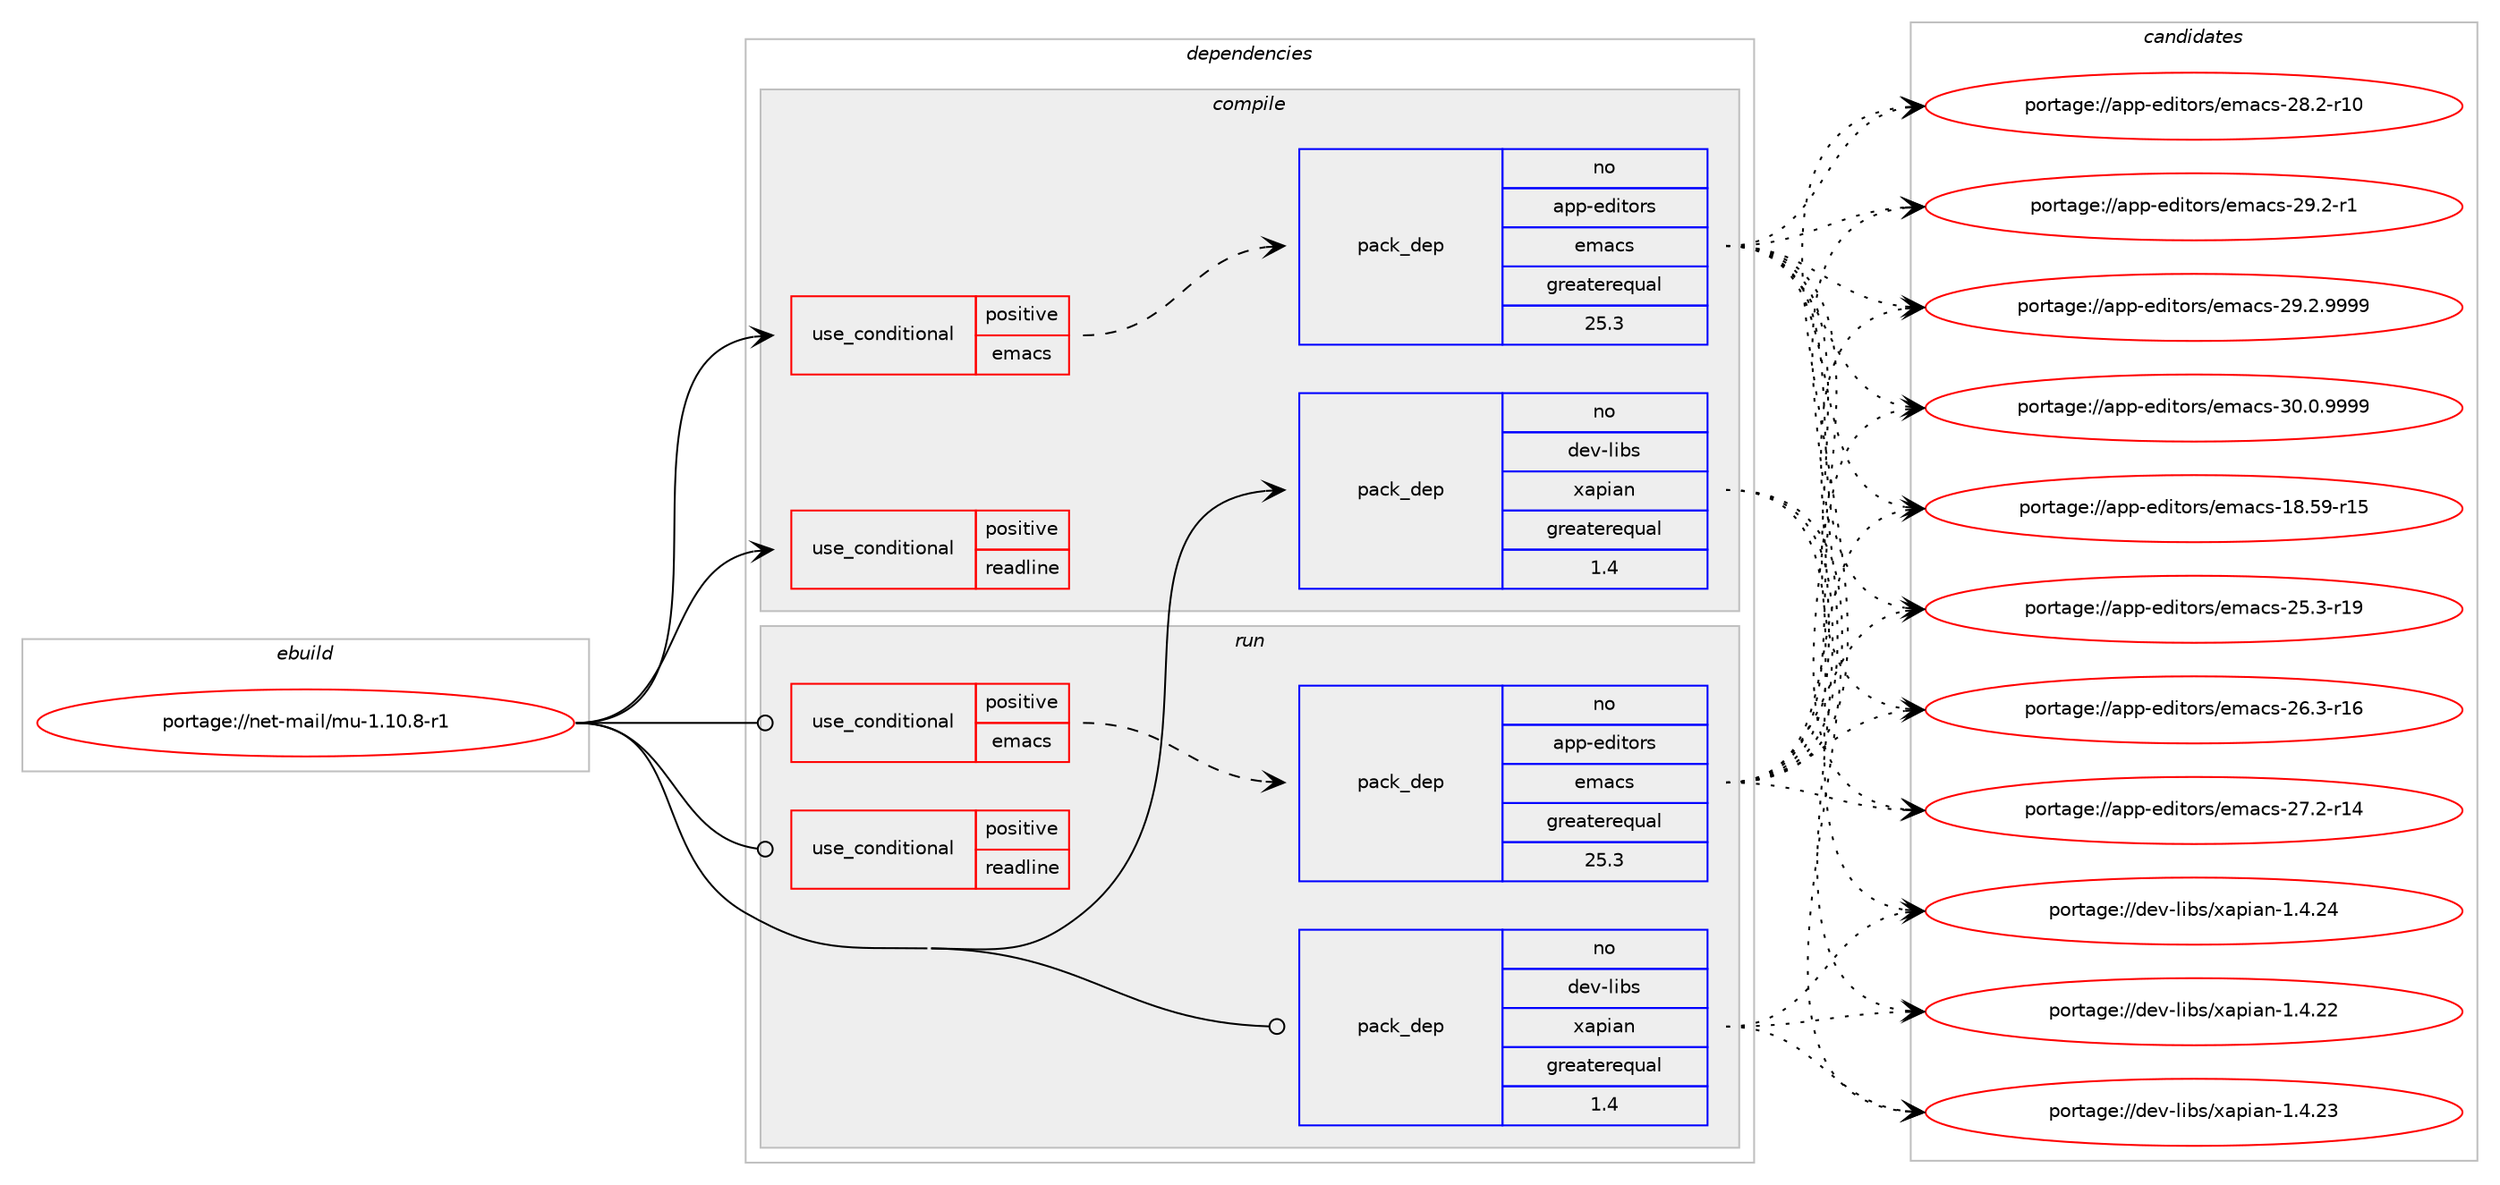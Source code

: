digraph prolog {

# *************
# Graph options
# *************

newrank=true;
concentrate=true;
compound=true;
graph [rankdir=LR,fontname=Helvetica,fontsize=10,ranksep=1.5];#, ranksep=2.5, nodesep=0.2];
edge  [arrowhead=vee];
node  [fontname=Helvetica,fontsize=10];

# **********
# The ebuild
# **********

subgraph cluster_leftcol {
color=gray;
rank=same;
label=<<i>ebuild</i>>;
id [label="portage://net-mail/mu-1.10.8-r1", color=red, width=4, href="../net-mail/mu-1.10.8-r1.svg"];
}

# ****************
# The dependencies
# ****************

subgraph cluster_midcol {
color=gray;
label=<<i>dependencies</i>>;
subgraph cluster_compile {
fillcolor="#eeeeee";
style=filled;
label=<<i>compile</i>>;
subgraph cond3215 {
dependency4975 [label=<<TABLE BORDER="0" CELLBORDER="1" CELLSPACING="0" CELLPADDING="4"><TR><TD ROWSPAN="3" CELLPADDING="10">use_conditional</TD></TR><TR><TD>positive</TD></TR><TR><TD>emacs</TD></TR></TABLE>>, shape=none, color=red];
subgraph pack1708 {
dependency4976 [label=<<TABLE BORDER="0" CELLBORDER="1" CELLSPACING="0" CELLPADDING="4" WIDTH="220"><TR><TD ROWSPAN="6" CELLPADDING="30">pack_dep</TD></TR><TR><TD WIDTH="110">no</TD></TR><TR><TD>app-editors</TD></TR><TR><TD>emacs</TD></TR><TR><TD>greaterequal</TD></TR><TR><TD>25.3</TD></TR></TABLE>>, shape=none, color=blue];
}
dependency4975:e -> dependency4976:w [weight=20,style="dashed",arrowhead="vee"];
}
id:e -> dependency4975:w [weight=20,style="solid",arrowhead="vee"];
subgraph cond3216 {
dependency4977 [label=<<TABLE BORDER="0" CELLBORDER="1" CELLSPACING="0" CELLPADDING="4"><TR><TD ROWSPAN="3" CELLPADDING="10">use_conditional</TD></TR><TR><TD>positive</TD></TR><TR><TD>readline</TD></TR></TABLE>>, shape=none, color=red];
# *** BEGIN UNKNOWN DEPENDENCY TYPE (TODO) ***
# dependency4977 -> package_dependency(portage://net-mail/mu-1.10.8-r1,install,no,sys-libs,readline,none,[,,],any_same_slot,[])
# *** END UNKNOWN DEPENDENCY TYPE (TODO) ***

}
id:e -> dependency4977:w [weight=20,style="solid",arrowhead="vee"];
# *** BEGIN UNKNOWN DEPENDENCY TYPE (TODO) ***
# id -> package_dependency(portage://net-mail/mu-1.10.8-r1,install,no,dev-libs,glib,none,[,,],[slot(2)],[])
# *** END UNKNOWN DEPENDENCY TYPE (TODO) ***

# *** BEGIN UNKNOWN DEPENDENCY TYPE (TODO) ***
# id -> package_dependency(portage://net-mail/mu-1.10.8-r1,install,no,dev-libs,gmime,none,[,,],[slot(3.0)],[])
# *** END UNKNOWN DEPENDENCY TYPE (TODO) ***

subgraph pack1709 {
dependency4978 [label=<<TABLE BORDER="0" CELLBORDER="1" CELLSPACING="0" CELLPADDING="4" WIDTH="220"><TR><TD ROWSPAN="6" CELLPADDING="30">pack_dep</TD></TR><TR><TD WIDTH="110">no</TD></TR><TR><TD>dev-libs</TD></TR><TR><TD>xapian</TD></TR><TR><TD>greaterequal</TD></TR><TR><TD>1.4</TD></TR></TABLE>>, shape=none, color=blue];
}
id:e -> dependency4978:w [weight=20,style="solid",arrowhead="vee"];
}
subgraph cluster_compileandrun {
fillcolor="#eeeeee";
style=filled;
label=<<i>compile and run</i>>;
}
subgraph cluster_run {
fillcolor="#eeeeee";
style=filled;
label=<<i>run</i>>;
subgraph cond3217 {
dependency4979 [label=<<TABLE BORDER="0" CELLBORDER="1" CELLSPACING="0" CELLPADDING="4"><TR><TD ROWSPAN="3" CELLPADDING="10">use_conditional</TD></TR><TR><TD>positive</TD></TR><TR><TD>emacs</TD></TR></TABLE>>, shape=none, color=red];
subgraph pack1710 {
dependency4980 [label=<<TABLE BORDER="0" CELLBORDER="1" CELLSPACING="0" CELLPADDING="4" WIDTH="220"><TR><TD ROWSPAN="6" CELLPADDING="30">pack_dep</TD></TR><TR><TD WIDTH="110">no</TD></TR><TR><TD>app-editors</TD></TR><TR><TD>emacs</TD></TR><TR><TD>greaterequal</TD></TR><TR><TD>25.3</TD></TR></TABLE>>, shape=none, color=blue];
}
dependency4979:e -> dependency4980:w [weight=20,style="dashed",arrowhead="vee"];
}
id:e -> dependency4979:w [weight=20,style="solid",arrowhead="odot"];
subgraph cond3218 {
dependency4981 [label=<<TABLE BORDER="0" CELLBORDER="1" CELLSPACING="0" CELLPADDING="4"><TR><TD ROWSPAN="3" CELLPADDING="10">use_conditional</TD></TR><TR><TD>positive</TD></TR><TR><TD>readline</TD></TR></TABLE>>, shape=none, color=red];
# *** BEGIN UNKNOWN DEPENDENCY TYPE (TODO) ***
# dependency4981 -> package_dependency(portage://net-mail/mu-1.10.8-r1,run,no,sys-libs,readline,none,[,,],any_same_slot,[])
# *** END UNKNOWN DEPENDENCY TYPE (TODO) ***

}
id:e -> dependency4981:w [weight=20,style="solid",arrowhead="odot"];
# *** BEGIN UNKNOWN DEPENDENCY TYPE (TODO) ***
# id -> package_dependency(portage://net-mail/mu-1.10.8-r1,run,no,dev-libs,glib,none,[,,],[slot(2)],[])
# *** END UNKNOWN DEPENDENCY TYPE (TODO) ***

# *** BEGIN UNKNOWN DEPENDENCY TYPE (TODO) ***
# id -> package_dependency(portage://net-mail/mu-1.10.8-r1,run,no,dev-libs,gmime,none,[,,],[slot(3.0)],[])
# *** END UNKNOWN DEPENDENCY TYPE (TODO) ***

subgraph pack1711 {
dependency4982 [label=<<TABLE BORDER="0" CELLBORDER="1" CELLSPACING="0" CELLPADDING="4" WIDTH="220"><TR><TD ROWSPAN="6" CELLPADDING="30">pack_dep</TD></TR><TR><TD WIDTH="110">no</TD></TR><TR><TD>dev-libs</TD></TR><TR><TD>xapian</TD></TR><TR><TD>greaterequal</TD></TR><TR><TD>1.4</TD></TR></TABLE>>, shape=none, color=blue];
}
id:e -> dependency4982:w [weight=20,style="solid",arrowhead="odot"];
}
}

# **************
# The candidates
# **************

subgraph cluster_choices {
rank=same;
color=gray;
label=<<i>candidates</i>>;

subgraph choice1708 {
color=black;
nodesep=1;
choice9711211245101100105116111114115471011099799115454956465357451144953 [label="portage://app-editors/emacs-18.59-r15", color=red, width=4,href="../app-editors/emacs-18.59-r15.svg"];
choice97112112451011001051161111141154710110997991154550534651451144957 [label="portage://app-editors/emacs-25.3-r19", color=red, width=4,href="../app-editors/emacs-25.3-r19.svg"];
choice97112112451011001051161111141154710110997991154550544651451144954 [label="portage://app-editors/emacs-26.3-r16", color=red, width=4,href="../app-editors/emacs-26.3-r16.svg"];
choice97112112451011001051161111141154710110997991154550554650451144952 [label="portage://app-editors/emacs-27.2-r14", color=red, width=4,href="../app-editors/emacs-27.2-r14.svg"];
choice97112112451011001051161111141154710110997991154550564650451144948 [label="portage://app-editors/emacs-28.2-r10", color=red, width=4,href="../app-editors/emacs-28.2-r10.svg"];
choice971121124510110010511611111411547101109979911545505746504511449 [label="portage://app-editors/emacs-29.2-r1", color=red, width=4,href="../app-editors/emacs-29.2-r1.svg"];
choice971121124510110010511611111411547101109979911545505746504657575757 [label="portage://app-editors/emacs-29.2.9999", color=red, width=4,href="../app-editors/emacs-29.2.9999.svg"];
choice971121124510110010511611111411547101109979911545514846484657575757 [label="portage://app-editors/emacs-30.0.9999", color=red, width=4,href="../app-editors/emacs-30.0.9999.svg"];
dependency4976:e -> choice9711211245101100105116111114115471011099799115454956465357451144953:w [style=dotted,weight="100"];
dependency4976:e -> choice97112112451011001051161111141154710110997991154550534651451144957:w [style=dotted,weight="100"];
dependency4976:e -> choice97112112451011001051161111141154710110997991154550544651451144954:w [style=dotted,weight="100"];
dependency4976:e -> choice97112112451011001051161111141154710110997991154550554650451144952:w [style=dotted,weight="100"];
dependency4976:e -> choice97112112451011001051161111141154710110997991154550564650451144948:w [style=dotted,weight="100"];
dependency4976:e -> choice971121124510110010511611111411547101109979911545505746504511449:w [style=dotted,weight="100"];
dependency4976:e -> choice971121124510110010511611111411547101109979911545505746504657575757:w [style=dotted,weight="100"];
dependency4976:e -> choice971121124510110010511611111411547101109979911545514846484657575757:w [style=dotted,weight="100"];
}
subgraph choice1709 {
color=black;
nodesep=1;
choice100101118451081059811547120971121059711045494652465050 [label="portage://dev-libs/xapian-1.4.22", color=red, width=4,href="../dev-libs/xapian-1.4.22.svg"];
choice100101118451081059811547120971121059711045494652465051 [label="portage://dev-libs/xapian-1.4.23", color=red, width=4,href="../dev-libs/xapian-1.4.23.svg"];
choice100101118451081059811547120971121059711045494652465052 [label="portage://dev-libs/xapian-1.4.24", color=red, width=4,href="../dev-libs/xapian-1.4.24.svg"];
dependency4978:e -> choice100101118451081059811547120971121059711045494652465050:w [style=dotted,weight="100"];
dependency4978:e -> choice100101118451081059811547120971121059711045494652465051:w [style=dotted,weight="100"];
dependency4978:e -> choice100101118451081059811547120971121059711045494652465052:w [style=dotted,weight="100"];
}
subgraph choice1710 {
color=black;
nodesep=1;
choice9711211245101100105116111114115471011099799115454956465357451144953 [label="portage://app-editors/emacs-18.59-r15", color=red, width=4,href="../app-editors/emacs-18.59-r15.svg"];
choice97112112451011001051161111141154710110997991154550534651451144957 [label="portage://app-editors/emacs-25.3-r19", color=red, width=4,href="../app-editors/emacs-25.3-r19.svg"];
choice97112112451011001051161111141154710110997991154550544651451144954 [label="portage://app-editors/emacs-26.3-r16", color=red, width=4,href="../app-editors/emacs-26.3-r16.svg"];
choice97112112451011001051161111141154710110997991154550554650451144952 [label="portage://app-editors/emacs-27.2-r14", color=red, width=4,href="../app-editors/emacs-27.2-r14.svg"];
choice97112112451011001051161111141154710110997991154550564650451144948 [label="portage://app-editors/emacs-28.2-r10", color=red, width=4,href="../app-editors/emacs-28.2-r10.svg"];
choice971121124510110010511611111411547101109979911545505746504511449 [label="portage://app-editors/emacs-29.2-r1", color=red, width=4,href="../app-editors/emacs-29.2-r1.svg"];
choice971121124510110010511611111411547101109979911545505746504657575757 [label="portage://app-editors/emacs-29.2.9999", color=red, width=4,href="../app-editors/emacs-29.2.9999.svg"];
choice971121124510110010511611111411547101109979911545514846484657575757 [label="portage://app-editors/emacs-30.0.9999", color=red, width=4,href="../app-editors/emacs-30.0.9999.svg"];
dependency4980:e -> choice9711211245101100105116111114115471011099799115454956465357451144953:w [style=dotted,weight="100"];
dependency4980:e -> choice97112112451011001051161111141154710110997991154550534651451144957:w [style=dotted,weight="100"];
dependency4980:e -> choice97112112451011001051161111141154710110997991154550544651451144954:w [style=dotted,weight="100"];
dependency4980:e -> choice97112112451011001051161111141154710110997991154550554650451144952:w [style=dotted,weight="100"];
dependency4980:e -> choice97112112451011001051161111141154710110997991154550564650451144948:w [style=dotted,weight="100"];
dependency4980:e -> choice971121124510110010511611111411547101109979911545505746504511449:w [style=dotted,weight="100"];
dependency4980:e -> choice971121124510110010511611111411547101109979911545505746504657575757:w [style=dotted,weight="100"];
dependency4980:e -> choice971121124510110010511611111411547101109979911545514846484657575757:w [style=dotted,weight="100"];
}
subgraph choice1711 {
color=black;
nodesep=1;
choice100101118451081059811547120971121059711045494652465050 [label="portage://dev-libs/xapian-1.4.22", color=red, width=4,href="../dev-libs/xapian-1.4.22.svg"];
choice100101118451081059811547120971121059711045494652465051 [label="portage://dev-libs/xapian-1.4.23", color=red, width=4,href="../dev-libs/xapian-1.4.23.svg"];
choice100101118451081059811547120971121059711045494652465052 [label="portage://dev-libs/xapian-1.4.24", color=red, width=4,href="../dev-libs/xapian-1.4.24.svg"];
dependency4982:e -> choice100101118451081059811547120971121059711045494652465050:w [style=dotted,weight="100"];
dependency4982:e -> choice100101118451081059811547120971121059711045494652465051:w [style=dotted,weight="100"];
dependency4982:e -> choice100101118451081059811547120971121059711045494652465052:w [style=dotted,weight="100"];
}
}

}
